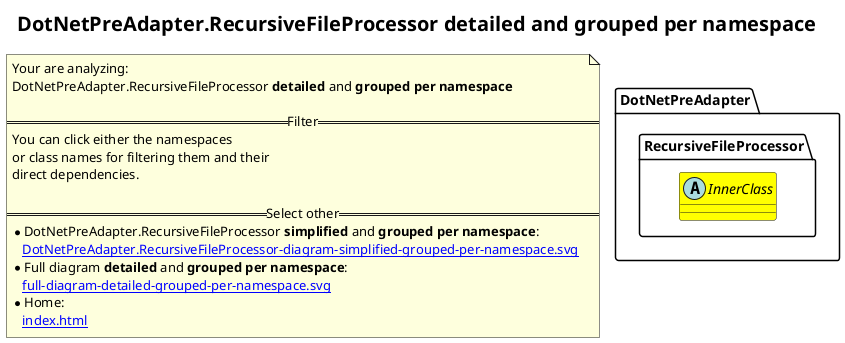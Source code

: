 @startuml
skinparam linetype ortho
title <size:20>DotNetPreAdapter.RecursiveFileProcessor **detailed** and **grouped per namespace**</size>
note "Your are analyzing:\nDotNetPreAdapter.RecursiveFileProcessor **detailed** and **grouped per namespace**\n\n==Filter==\nYou can click either the namespaces \nor class names for filtering them and their\ndirect dependencies.\n\n==Select other==\n* DotNetPreAdapter.RecursiveFileProcessor **simplified** and **grouped per namespace**:\n   [[DotNetPreAdapter.RecursiveFileProcessor-diagram-simplified-grouped-per-namespace.svg]]\n* Full diagram **detailed** and **grouped per namespace**:\n   [[full-diagram-detailed-grouped-per-namespace.svg]]\n* Home:\n   [[index.html]]" as FloatingNote
namespace DotNetPreAdapter [[DotNetPreAdapter-diagram-detailed-grouped-per-namespace.svg]] {
namespace DotNetPreAdapter.RecursiveFileProcessor [[DotNetPreAdapter.RecursiveFileProcessor-diagram-detailed-grouped-per-namespace.svg]] {
  abstract class DotNetPreAdapter.RecursiveFileProcessor.InnerClass [[DotNetPreAdapter.RecursiveFileProcessor.InnerClass-diagram-detailed-grouped-per-namespace.svg]] #yellow {
  }
'Compared namespace DotNetPreAdapter.RecursiveFileProcessor [[DotNetPreAdapter.RecursiveFileProcessor-diagram-detailed-grouped-per-namespace.svg]] { with last element of   }
' Closing all previous_sub_namespace_list namespace None because file analysis is finished.
' Closing namespace RecursiveFileProcessor
}
' Closing namespace DotNetPreAdapter
}
 ' *************************************** 
 ' *************************************** 
 ' *************************************** 
' Class relations extracted from namespace:
' DotNetPreAdapter.RecursiveFileProcessor
@enduml